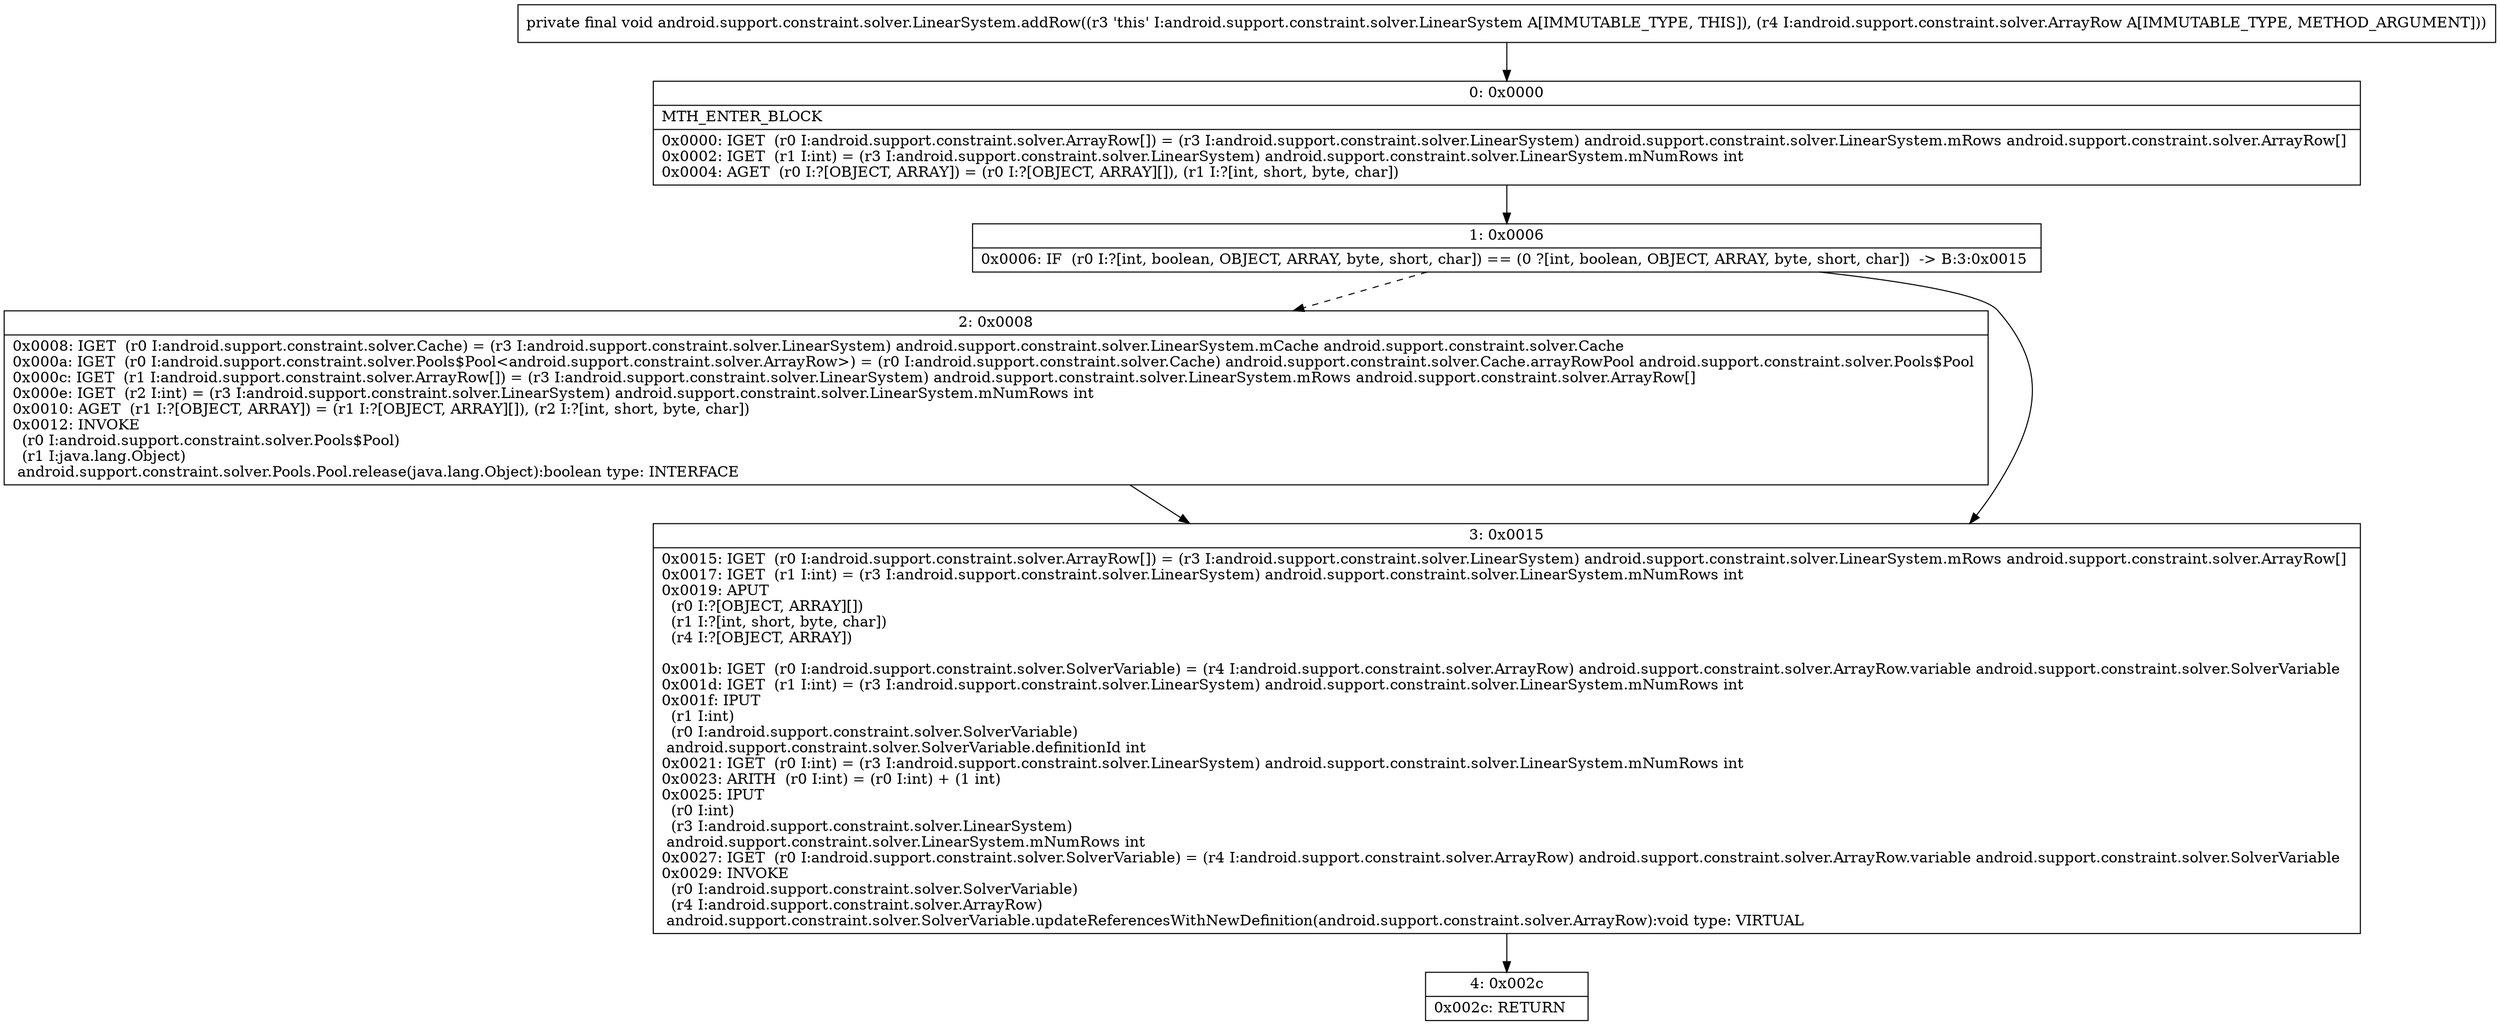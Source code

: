 digraph "CFG forandroid.support.constraint.solver.LinearSystem.addRow(Landroid\/support\/constraint\/solver\/ArrayRow;)V" {
Node_0 [shape=record,label="{0\:\ 0x0000|MTH_ENTER_BLOCK\l|0x0000: IGET  (r0 I:android.support.constraint.solver.ArrayRow[]) = (r3 I:android.support.constraint.solver.LinearSystem) android.support.constraint.solver.LinearSystem.mRows android.support.constraint.solver.ArrayRow[] \l0x0002: IGET  (r1 I:int) = (r3 I:android.support.constraint.solver.LinearSystem) android.support.constraint.solver.LinearSystem.mNumRows int \l0x0004: AGET  (r0 I:?[OBJECT, ARRAY]) = (r0 I:?[OBJECT, ARRAY][]), (r1 I:?[int, short, byte, char]) \l}"];
Node_1 [shape=record,label="{1\:\ 0x0006|0x0006: IF  (r0 I:?[int, boolean, OBJECT, ARRAY, byte, short, char]) == (0 ?[int, boolean, OBJECT, ARRAY, byte, short, char])  \-\> B:3:0x0015 \l}"];
Node_2 [shape=record,label="{2\:\ 0x0008|0x0008: IGET  (r0 I:android.support.constraint.solver.Cache) = (r3 I:android.support.constraint.solver.LinearSystem) android.support.constraint.solver.LinearSystem.mCache android.support.constraint.solver.Cache \l0x000a: IGET  (r0 I:android.support.constraint.solver.Pools$Pool\<android.support.constraint.solver.ArrayRow\>) = (r0 I:android.support.constraint.solver.Cache) android.support.constraint.solver.Cache.arrayRowPool android.support.constraint.solver.Pools$Pool \l0x000c: IGET  (r1 I:android.support.constraint.solver.ArrayRow[]) = (r3 I:android.support.constraint.solver.LinearSystem) android.support.constraint.solver.LinearSystem.mRows android.support.constraint.solver.ArrayRow[] \l0x000e: IGET  (r2 I:int) = (r3 I:android.support.constraint.solver.LinearSystem) android.support.constraint.solver.LinearSystem.mNumRows int \l0x0010: AGET  (r1 I:?[OBJECT, ARRAY]) = (r1 I:?[OBJECT, ARRAY][]), (r2 I:?[int, short, byte, char]) \l0x0012: INVOKE  \l  (r0 I:android.support.constraint.solver.Pools$Pool)\l  (r1 I:java.lang.Object)\l android.support.constraint.solver.Pools.Pool.release(java.lang.Object):boolean type: INTERFACE \l}"];
Node_3 [shape=record,label="{3\:\ 0x0015|0x0015: IGET  (r0 I:android.support.constraint.solver.ArrayRow[]) = (r3 I:android.support.constraint.solver.LinearSystem) android.support.constraint.solver.LinearSystem.mRows android.support.constraint.solver.ArrayRow[] \l0x0017: IGET  (r1 I:int) = (r3 I:android.support.constraint.solver.LinearSystem) android.support.constraint.solver.LinearSystem.mNumRows int \l0x0019: APUT  \l  (r0 I:?[OBJECT, ARRAY][])\l  (r1 I:?[int, short, byte, char])\l  (r4 I:?[OBJECT, ARRAY])\l \l0x001b: IGET  (r0 I:android.support.constraint.solver.SolverVariable) = (r4 I:android.support.constraint.solver.ArrayRow) android.support.constraint.solver.ArrayRow.variable android.support.constraint.solver.SolverVariable \l0x001d: IGET  (r1 I:int) = (r3 I:android.support.constraint.solver.LinearSystem) android.support.constraint.solver.LinearSystem.mNumRows int \l0x001f: IPUT  \l  (r1 I:int)\l  (r0 I:android.support.constraint.solver.SolverVariable)\l android.support.constraint.solver.SolverVariable.definitionId int \l0x0021: IGET  (r0 I:int) = (r3 I:android.support.constraint.solver.LinearSystem) android.support.constraint.solver.LinearSystem.mNumRows int \l0x0023: ARITH  (r0 I:int) = (r0 I:int) + (1 int) \l0x0025: IPUT  \l  (r0 I:int)\l  (r3 I:android.support.constraint.solver.LinearSystem)\l android.support.constraint.solver.LinearSystem.mNumRows int \l0x0027: IGET  (r0 I:android.support.constraint.solver.SolverVariable) = (r4 I:android.support.constraint.solver.ArrayRow) android.support.constraint.solver.ArrayRow.variable android.support.constraint.solver.SolverVariable \l0x0029: INVOKE  \l  (r0 I:android.support.constraint.solver.SolverVariable)\l  (r4 I:android.support.constraint.solver.ArrayRow)\l android.support.constraint.solver.SolverVariable.updateReferencesWithNewDefinition(android.support.constraint.solver.ArrayRow):void type: VIRTUAL \l}"];
Node_4 [shape=record,label="{4\:\ 0x002c|0x002c: RETURN   \l}"];
MethodNode[shape=record,label="{private final void android.support.constraint.solver.LinearSystem.addRow((r3 'this' I:android.support.constraint.solver.LinearSystem A[IMMUTABLE_TYPE, THIS]), (r4 I:android.support.constraint.solver.ArrayRow A[IMMUTABLE_TYPE, METHOD_ARGUMENT])) }"];
MethodNode -> Node_0;
Node_0 -> Node_1;
Node_1 -> Node_2[style=dashed];
Node_1 -> Node_3;
Node_2 -> Node_3;
Node_3 -> Node_4;
}

